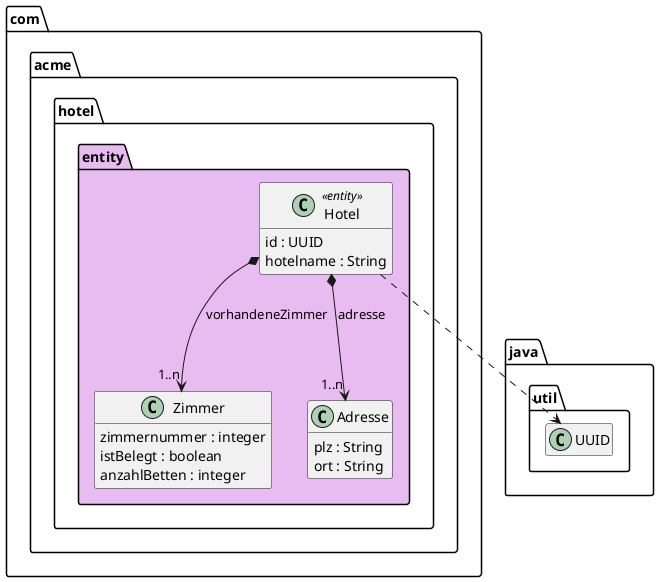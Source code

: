 @startuml Hotel
'https://plantuml.com/class-diagram

package java {
  package util{
    class UUID
  }
}

  package com.acme.hotel.entity #e8bcf0 {
    class Zimmer {
      zimmernummer : integer
      istBelegt : boolean
      anzahlBetten : integer
    }

    class Adresse {
      plz : String
      ort : String
    }

    class Hotel << entity >> {
      id : UUID
      hotelname : String
    }
}

Hotel *--> "1..n" Adresse : adresse
Hotel *--> "1..n"  Zimmer : vorhandeneZimmer

Hotel ..> UUID

hide empty members

@enduml
